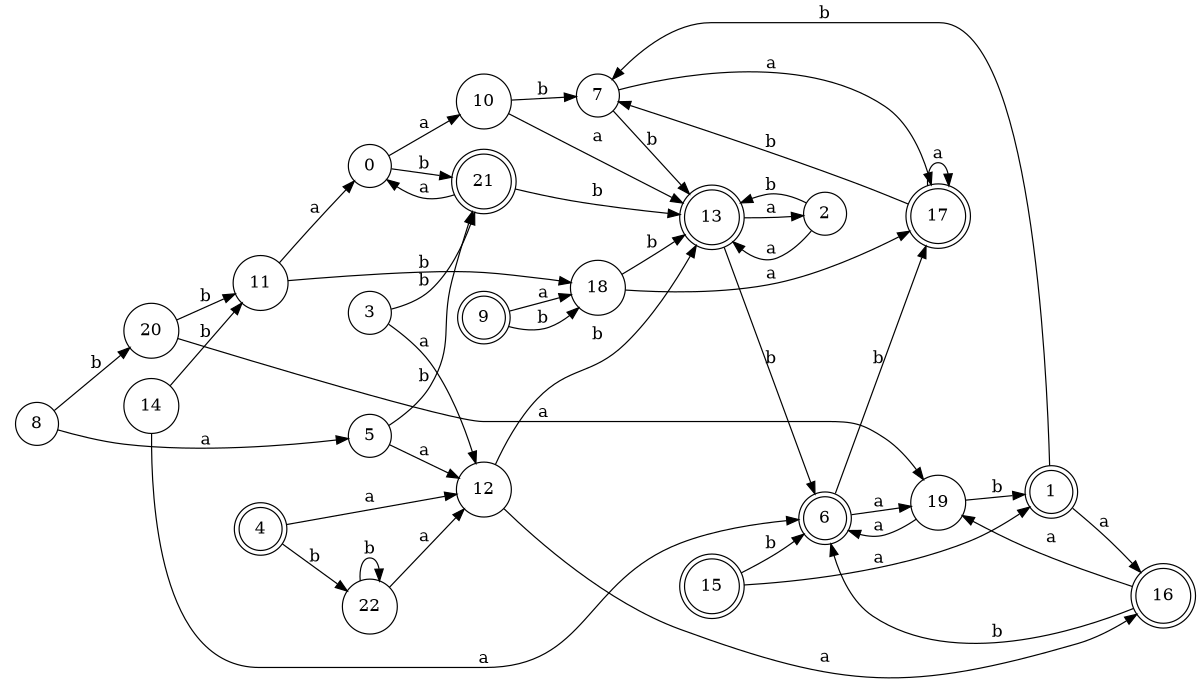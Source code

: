 digraph n19_3 {
__start0 [label="" shape="none"];

rankdir=LR;
size="8,5";

s0 [style="filled", color="black", fillcolor="white" shape="circle", label="0"];
s1 [style="rounded,filled", color="black", fillcolor="white" shape="doublecircle", label="1"];
s2 [style="filled", color="black", fillcolor="white" shape="circle", label="2"];
s3 [style="filled", color="black", fillcolor="white" shape="circle", label="3"];
s4 [style="rounded,filled", color="black", fillcolor="white" shape="doublecircle", label="4"];
s5 [style="filled", color="black", fillcolor="white" shape="circle", label="5"];
s6 [style="rounded,filled", color="black", fillcolor="white" shape="doublecircle", label="6"];
s7 [style="filled", color="black", fillcolor="white" shape="circle", label="7"];
s8 [style="filled", color="black", fillcolor="white" shape="circle", label="8"];
s9 [style="rounded,filled", color="black", fillcolor="white" shape="doublecircle", label="9"];
s10 [style="filled", color="black", fillcolor="white" shape="circle", label="10"];
s11 [style="filled", color="black", fillcolor="white" shape="circle", label="11"];
s12 [style="filled", color="black", fillcolor="white" shape="circle", label="12"];
s13 [style="rounded,filled", color="black", fillcolor="white" shape="doublecircle", label="13"];
s14 [style="filled", color="black", fillcolor="white" shape="circle", label="14"];
s15 [style="rounded,filled", color="black", fillcolor="white" shape="doublecircle", label="15"];
s16 [style="rounded,filled", color="black", fillcolor="white" shape="doublecircle", label="16"];
s17 [style="rounded,filled", color="black", fillcolor="white" shape="doublecircle", label="17"];
s18 [style="filled", color="black", fillcolor="white" shape="circle", label="18"];
s19 [style="filled", color="black", fillcolor="white" shape="circle", label="19"];
s20 [style="filled", color="black", fillcolor="white" shape="circle", label="20"];
s21 [style="rounded,filled", color="black", fillcolor="white" shape="doublecircle", label="21"];
s22 [style="filled", color="black", fillcolor="white" shape="circle", label="22"];
s0 -> s10 [label="a"];
s0 -> s21 [label="b"];
s1 -> s16 [label="a"];
s1 -> s7 [label="b"];
s2 -> s13 [label="a"];
s2 -> s13 [label="b"];
s3 -> s12 [label="a"];
s3 -> s21 [label="b"];
s4 -> s12 [label="a"];
s4 -> s22 [label="b"];
s5 -> s12 [label="a"];
s5 -> s21 [label="b"];
s6 -> s19 [label="a"];
s6 -> s17 [label="b"];
s7 -> s17 [label="a"];
s7 -> s13 [label="b"];
s8 -> s5 [label="a"];
s8 -> s20 [label="b"];
s9 -> s18 [label="a"];
s9 -> s18 [label="b"];
s10 -> s13 [label="a"];
s10 -> s7 [label="b"];
s11 -> s0 [label="a"];
s11 -> s18 [label="b"];
s12 -> s16 [label="a"];
s12 -> s13 [label="b"];
s13 -> s2 [label="a"];
s13 -> s6 [label="b"];
s14 -> s6 [label="a"];
s14 -> s11 [label="b"];
s15 -> s1 [label="a"];
s15 -> s6 [label="b"];
s16 -> s19 [label="a"];
s16 -> s6 [label="b"];
s17 -> s17 [label="a"];
s17 -> s7 [label="b"];
s18 -> s17 [label="a"];
s18 -> s13 [label="b"];
s19 -> s6 [label="a"];
s19 -> s1 [label="b"];
s20 -> s19 [label="a"];
s20 -> s11 [label="b"];
s21 -> s0 [label="a"];
s21 -> s13 [label="b"];
s22 -> s12 [label="a"];
s22 -> s22 [label="b"];

}